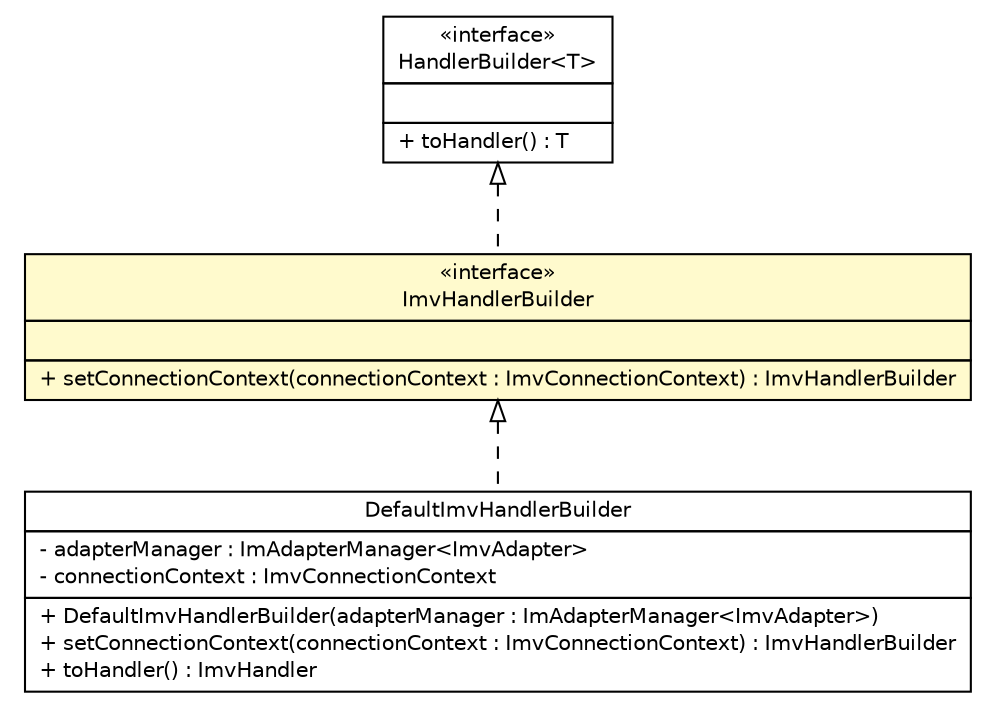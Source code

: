 #!/usr/local/bin/dot
#
# Class diagram 
# Generated by UMLGraph version R5_6 (http://www.umlgraph.org/)
#

digraph G {
	edge [fontname="Helvetica",fontsize=10,labelfontname="Helvetica",labelfontsize=10];
	node [fontname="Helvetica",fontsize=10,shape=plaintext];
	nodesep=0.25;
	ranksep=0.5;
	// de.hsbremen.tc.tnc.tnccs.message.handler.HandlerBuilder<T>
	c25535 [label=<<table title="de.hsbremen.tc.tnc.tnccs.message.handler.HandlerBuilder" border="0" cellborder="1" cellspacing="0" cellpadding="2" port="p" href="./HandlerBuilder.html">
		<tr><td><table border="0" cellspacing="0" cellpadding="1">
<tr><td align="center" balign="center"> &#171;interface&#187; </td></tr>
<tr><td align="center" balign="center"> HandlerBuilder&lt;T&gt; </td></tr>
		</table></td></tr>
		<tr><td><table border="0" cellspacing="0" cellpadding="1">
<tr><td align="left" balign="left">  </td></tr>
		</table></td></tr>
		<tr><td><table border="0" cellspacing="0" cellpadding="1">
<tr><td align="left" balign="left"> + toHandler() : T </td></tr>
		</table></td></tr>
		</table>>, URL="./HandlerBuilder.html", fontname="Helvetica", fontcolor="black", fontsize=10.0];
	// de.hsbremen.tc.tnc.tnccs.message.handler.ImvHandlerBuilder
	c25545 [label=<<table title="de.hsbremen.tc.tnc.tnccs.message.handler.ImvHandlerBuilder" border="0" cellborder="1" cellspacing="0" cellpadding="2" port="p" bgcolor="lemonChiffon" href="./ImvHandlerBuilder.html">
		<tr><td><table border="0" cellspacing="0" cellpadding="1">
<tr><td align="center" balign="center"> &#171;interface&#187; </td></tr>
<tr><td align="center" balign="center"> ImvHandlerBuilder </td></tr>
		</table></td></tr>
		<tr><td><table border="0" cellspacing="0" cellpadding="1">
<tr><td align="left" balign="left">  </td></tr>
		</table></td></tr>
		<tr><td><table border="0" cellspacing="0" cellpadding="1">
<tr><td align="left" balign="left"> + setConnectionContext(connectionContext : ImvConnectionContext) : ImvHandlerBuilder </td></tr>
		</table></td></tr>
		</table>>, URL="./ImvHandlerBuilder.html", fontname="Helvetica", fontcolor="black", fontsize=10.0];
	// de.hsbremen.tc.tnc.tnccs.message.handler.simple.DefaultImvHandlerBuilder
	c25553 [label=<<table title="de.hsbremen.tc.tnc.tnccs.message.handler.simple.DefaultImvHandlerBuilder" border="0" cellborder="1" cellspacing="0" cellpadding="2" port="p" href="./simple/DefaultImvHandlerBuilder.html">
		<tr><td><table border="0" cellspacing="0" cellpadding="1">
<tr><td align="center" balign="center"> DefaultImvHandlerBuilder </td></tr>
		</table></td></tr>
		<tr><td><table border="0" cellspacing="0" cellpadding="1">
<tr><td align="left" balign="left"> - adapterManager : ImAdapterManager&lt;ImvAdapter&gt; </td></tr>
<tr><td align="left" balign="left"> - connectionContext : ImvConnectionContext </td></tr>
		</table></td></tr>
		<tr><td><table border="0" cellspacing="0" cellpadding="1">
<tr><td align="left" balign="left"> + DefaultImvHandlerBuilder(adapterManager : ImAdapterManager&lt;ImvAdapter&gt;) </td></tr>
<tr><td align="left" balign="left"> + setConnectionContext(connectionContext : ImvConnectionContext) : ImvHandlerBuilder </td></tr>
<tr><td align="left" balign="left"> + toHandler() : ImvHandler </td></tr>
		</table></td></tr>
		</table>>, URL="./simple/DefaultImvHandlerBuilder.html", fontname="Helvetica", fontcolor="black", fontsize=10.0];
	//de.hsbremen.tc.tnc.tnccs.message.handler.ImvHandlerBuilder implements de.hsbremen.tc.tnc.tnccs.message.handler.HandlerBuilder<T>
	c25535:p -> c25545:p [dir=back,arrowtail=empty,style=dashed];
	//de.hsbremen.tc.tnc.tnccs.message.handler.simple.DefaultImvHandlerBuilder implements de.hsbremen.tc.tnc.tnccs.message.handler.ImvHandlerBuilder
	c25545:p -> c25553:p [dir=back,arrowtail=empty,style=dashed];
}

